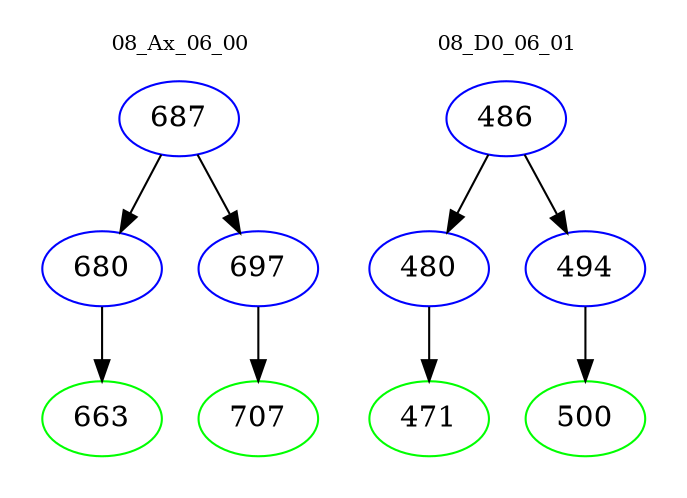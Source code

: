 digraph{
subgraph cluster_0 {
color = white
label = "08_Ax_06_00";
fontsize=10;
T0_687 [label="687", color="blue"]
T0_687 -> T0_680 [color="black"]
T0_680 [label="680", color="blue"]
T0_680 -> T0_663 [color="black"]
T0_663 [label="663", color="green"]
T0_687 -> T0_697 [color="black"]
T0_697 [label="697", color="blue"]
T0_697 -> T0_707 [color="black"]
T0_707 [label="707", color="green"]
}
subgraph cluster_1 {
color = white
label = "08_D0_06_01";
fontsize=10;
T1_486 [label="486", color="blue"]
T1_486 -> T1_480 [color="black"]
T1_480 [label="480", color="blue"]
T1_480 -> T1_471 [color="black"]
T1_471 [label="471", color="green"]
T1_486 -> T1_494 [color="black"]
T1_494 [label="494", color="blue"]
T1_494 -> T1_500 [color="black"]
T1_500 [label="500", color="green"]
}
}
